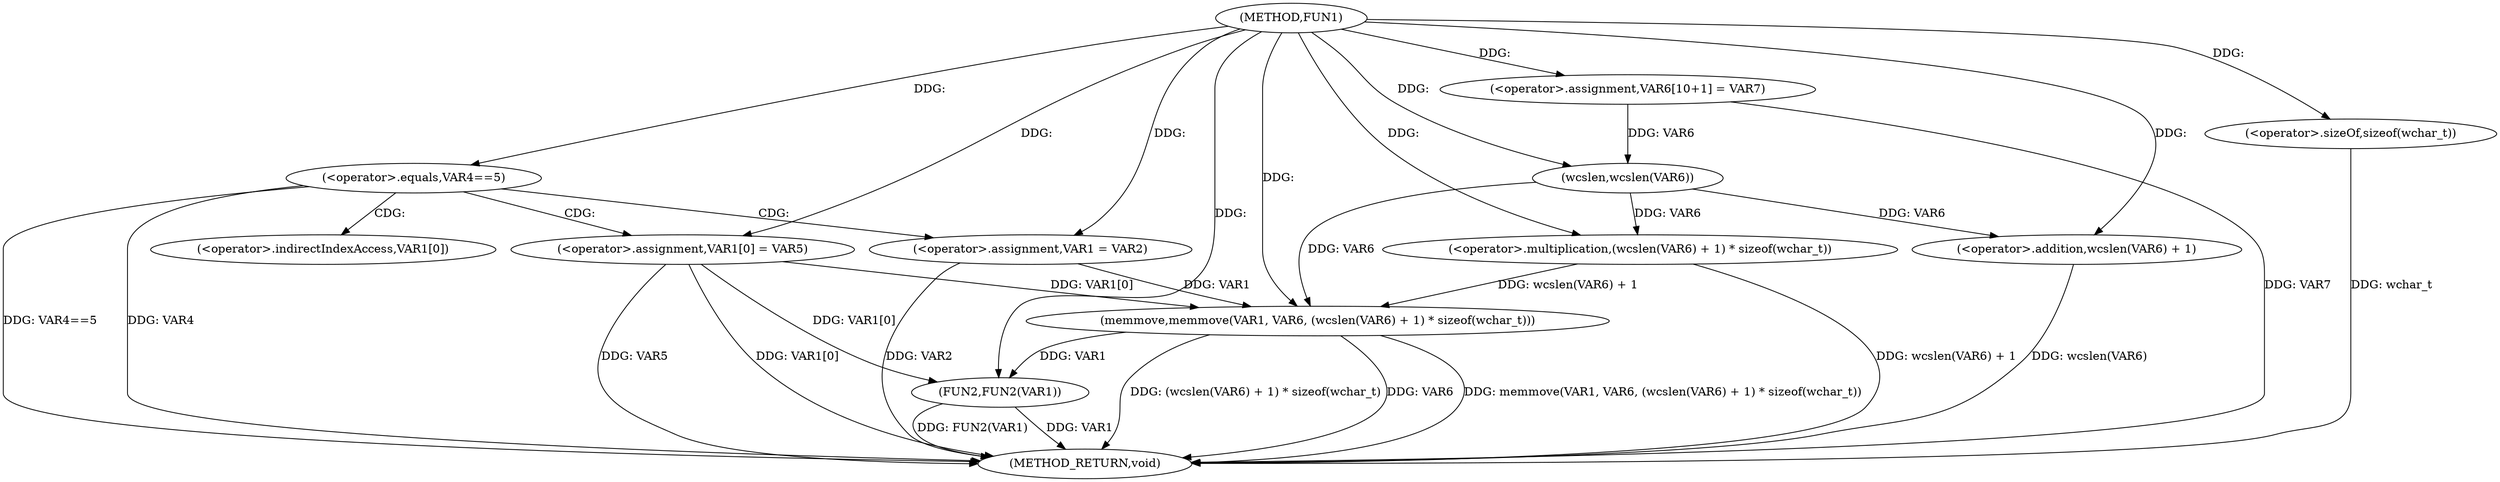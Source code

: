 digraph FUN1 {  
"1000100" [label = "(METHOD,FUN1)" ]
"1000135" [label = "(METHOD_RETURN,void)" ]
"1000106" [label = "(<operator>.equals,VAR4==5)" ]
"1000110" [label = "(<operator>.assignment,VAR1 = VAR2)" ]
"1000113" [label = "(<operator>.assignment,VAR1[0] = VAR5)" ]
"1000120" [label = "(<operator>.assignment,VAR6[10+1] = VAR7)" ]
"1000123" [label = "(memmove,memmove(VAR1, VAR6, (wcslen(VAR6) + 1) * sizeof(wchar_t)))" ]
"1000126" [label = "(<operator>.multiplication,(wcslen(VAR6) + 1) * sizeof(wchar_t))" ]
"1000127" [label = "(<operator>.addition,wcslen(VAR6) + 1)" ]
"1000128" [label = "(wcslen,wcslen(VAR6))" ]
"1000131" [label = "(<operator>.sizeOf,sizeof(wchar_t))" ]
"1000133" [label = "(FUN2,FUN2(VAR1))" ]
"1000114" [label = "(<operator>.indirectIndexAccess,VAR1[0])" ]
  "1000113" -> "1000135"  [ label = "DDG: VAR5"] 
  "1000123" -> "1000135"  [ label = "DDG: (wcslen(VAR6) + 1) * sizeof(wchar_t)"] 
  "1000123" -> "1000135"  [ label = "DDG: VAR6"] 
  "1000106" -> "1000135"  [ label = "DDG: VAR4"] 
  "1000113" -> "1000135"  [ label = "DDG: VAR1[0]"] 
  "1000133" -> "1000135"  [ label = "DDG: VAR1"] 
  "1000126" -> "1000135"  [ label = "DDG: wcslen(VAR6) + 1"] 
  "1000120" -> "1000135"  [ label = "DDG: VAR7"] 
  "1000127" -> "1000135"  [ label = "DDG: wcslen(VAR6)"] 
  "1000106" -> "1000135"  [ label = "DDG: VAR4==5"] 
  "1000123" -> "1000135"  [ label = "DDG: memmove(VAR1, VAR6, (wcslen(VAR6) + 1) * sizeof(wchar_t))"] 
  "1000131" -> "1000135"  [ label = "DDG: wchar_t"] 
  "1000133" -> "1000135"  [ label = "DDG: FUN2(VAR1)"] 
  "1000110" -> "1000135"  [ label = "DDG: VAR2"] 
  "1000100" -> "1000106"  [ label = "DDG: "] 
  "1000100" -> "1000110"  [ label = "DDG: "] 
  "1000100" -> "1000113"  [ label = "DDG: "] 
  "1000100" -> "1000120"  [ label = "DDG: "] 
  "1000113" -> "1000123"  [ label = "DDG: VAR1[0]"] 
  "1000110" -> "1000123"  [ label = "DDG: VAR1"] 
  "1000100" -> "1000123"  [ label = "DDG: "] 
  "1000128" -> "1000123"  [ label = "DDG: VAR6"] 
  "1000126" -> "1000123"  [ label = "DDG: wcslen(VAR6) + 1"] 
  "1000128" -> "1000126"  [ label = "DDG: VAR6"] 
  "1000100" -> "1000126"  [ label = "DDG: "] 
  "1000128" -> "1000127"  [ label = "DDG: VAR6"] 
  "1000120" -> "1000128"  [ label = "DDG: VAR6"] 
  "1000100" -> "1000128"  [ label = "DDG: "] 
  "1000100" -> "1000127"  [ label = "DDG: "] 
  "1000100" -> "1000131"  [ label = "DDG: "] 
  "1000113" -> "1000133"  [ label = "DDG: VAR1[0]"] 
  "1000123" -> "1000133"  [ label = "DDG: VAR1"] 
  "1000100" -> "1000133"  [ label = "DDG: "] 
  "1000106" -> "1000110"  [ label = "CDG: "] 
  "1000106" -> "1000113"  [ label = "CDG: "] 
  "1000106" -> "1000114"  [ label = "CDG: "] 
}
